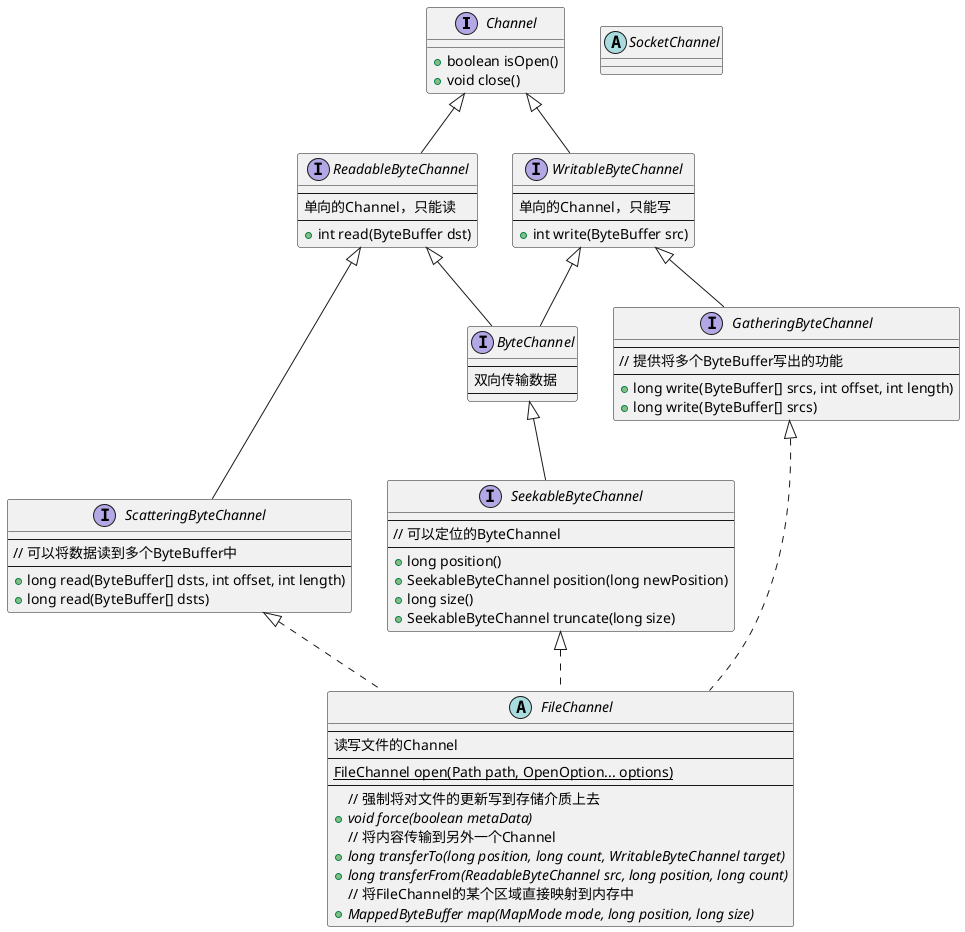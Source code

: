@startuml

interface Channel{
    +boolean isOpen()
    +void close()
}

interface ReadableByteChannel extends Channel{
    --
    单向的Channel，只能读
    --
    +int read(ByteBuffer dst)
}

interface WritableByteChannel extends Channel{
    --
    单向的Channel，只能写
    ---
    +int write(ByteBuffer src)
}

interface ByteChannel extends ReadableByteChannel, WritableByteChannel{
    --
    双向传输数据
    --
}

interface ScatteringByteChannel extends ReadableByteChannel{
    --
    // 可以将数据读到多个ByteBuffer中
    --
    +long read(ByteBuffer[] dsts, int offset, int length)
    +long read(ByteBuffer[] dsts)
}

interface GatheringByteChannel extends WritableByteChannel{
    --
    // 提供将多个ByteBuffer写出的功能
    --
    +long write(ByteBuffer[] srcs, int offset, int length)
    +long write(ByteBuffer[] srcs)
}

interface SeekableByteChannel extends ByteChannel{
    --
    // 可以定位的ByteChannel
    --
    +long position()
    +SeekableByteChannel position(long newPosition)
    +long size()
    +SeekableByteChannel truncate(long size)
}

abstract class FileChannel implements SeekableByteChannel, GatheringByteChannel, ScatteringByteChannel{
    --
    读写文件的Channel
    --
    {static} FileChannel open(Path path, OpenOption... options)
    --
    // 强制将对文件的更新写到存储介质上去
    +{abstract} void force(boolean metaData)
    // 将内容传输到另外一个Channel
    +{abstract} long transferTo(long position, long count, WritableByteChannel target)
    +{abstract} long transferFrom(ReadableByteChannel src, long position, long count)
    // 将FileChannel的某个区域直接映射到内存中
    +{abstract} MappedByteBuffer map(MapMode mode, long position, long size)
}

abstract class SocketChannel
abstract class FileChannel

@enduml
